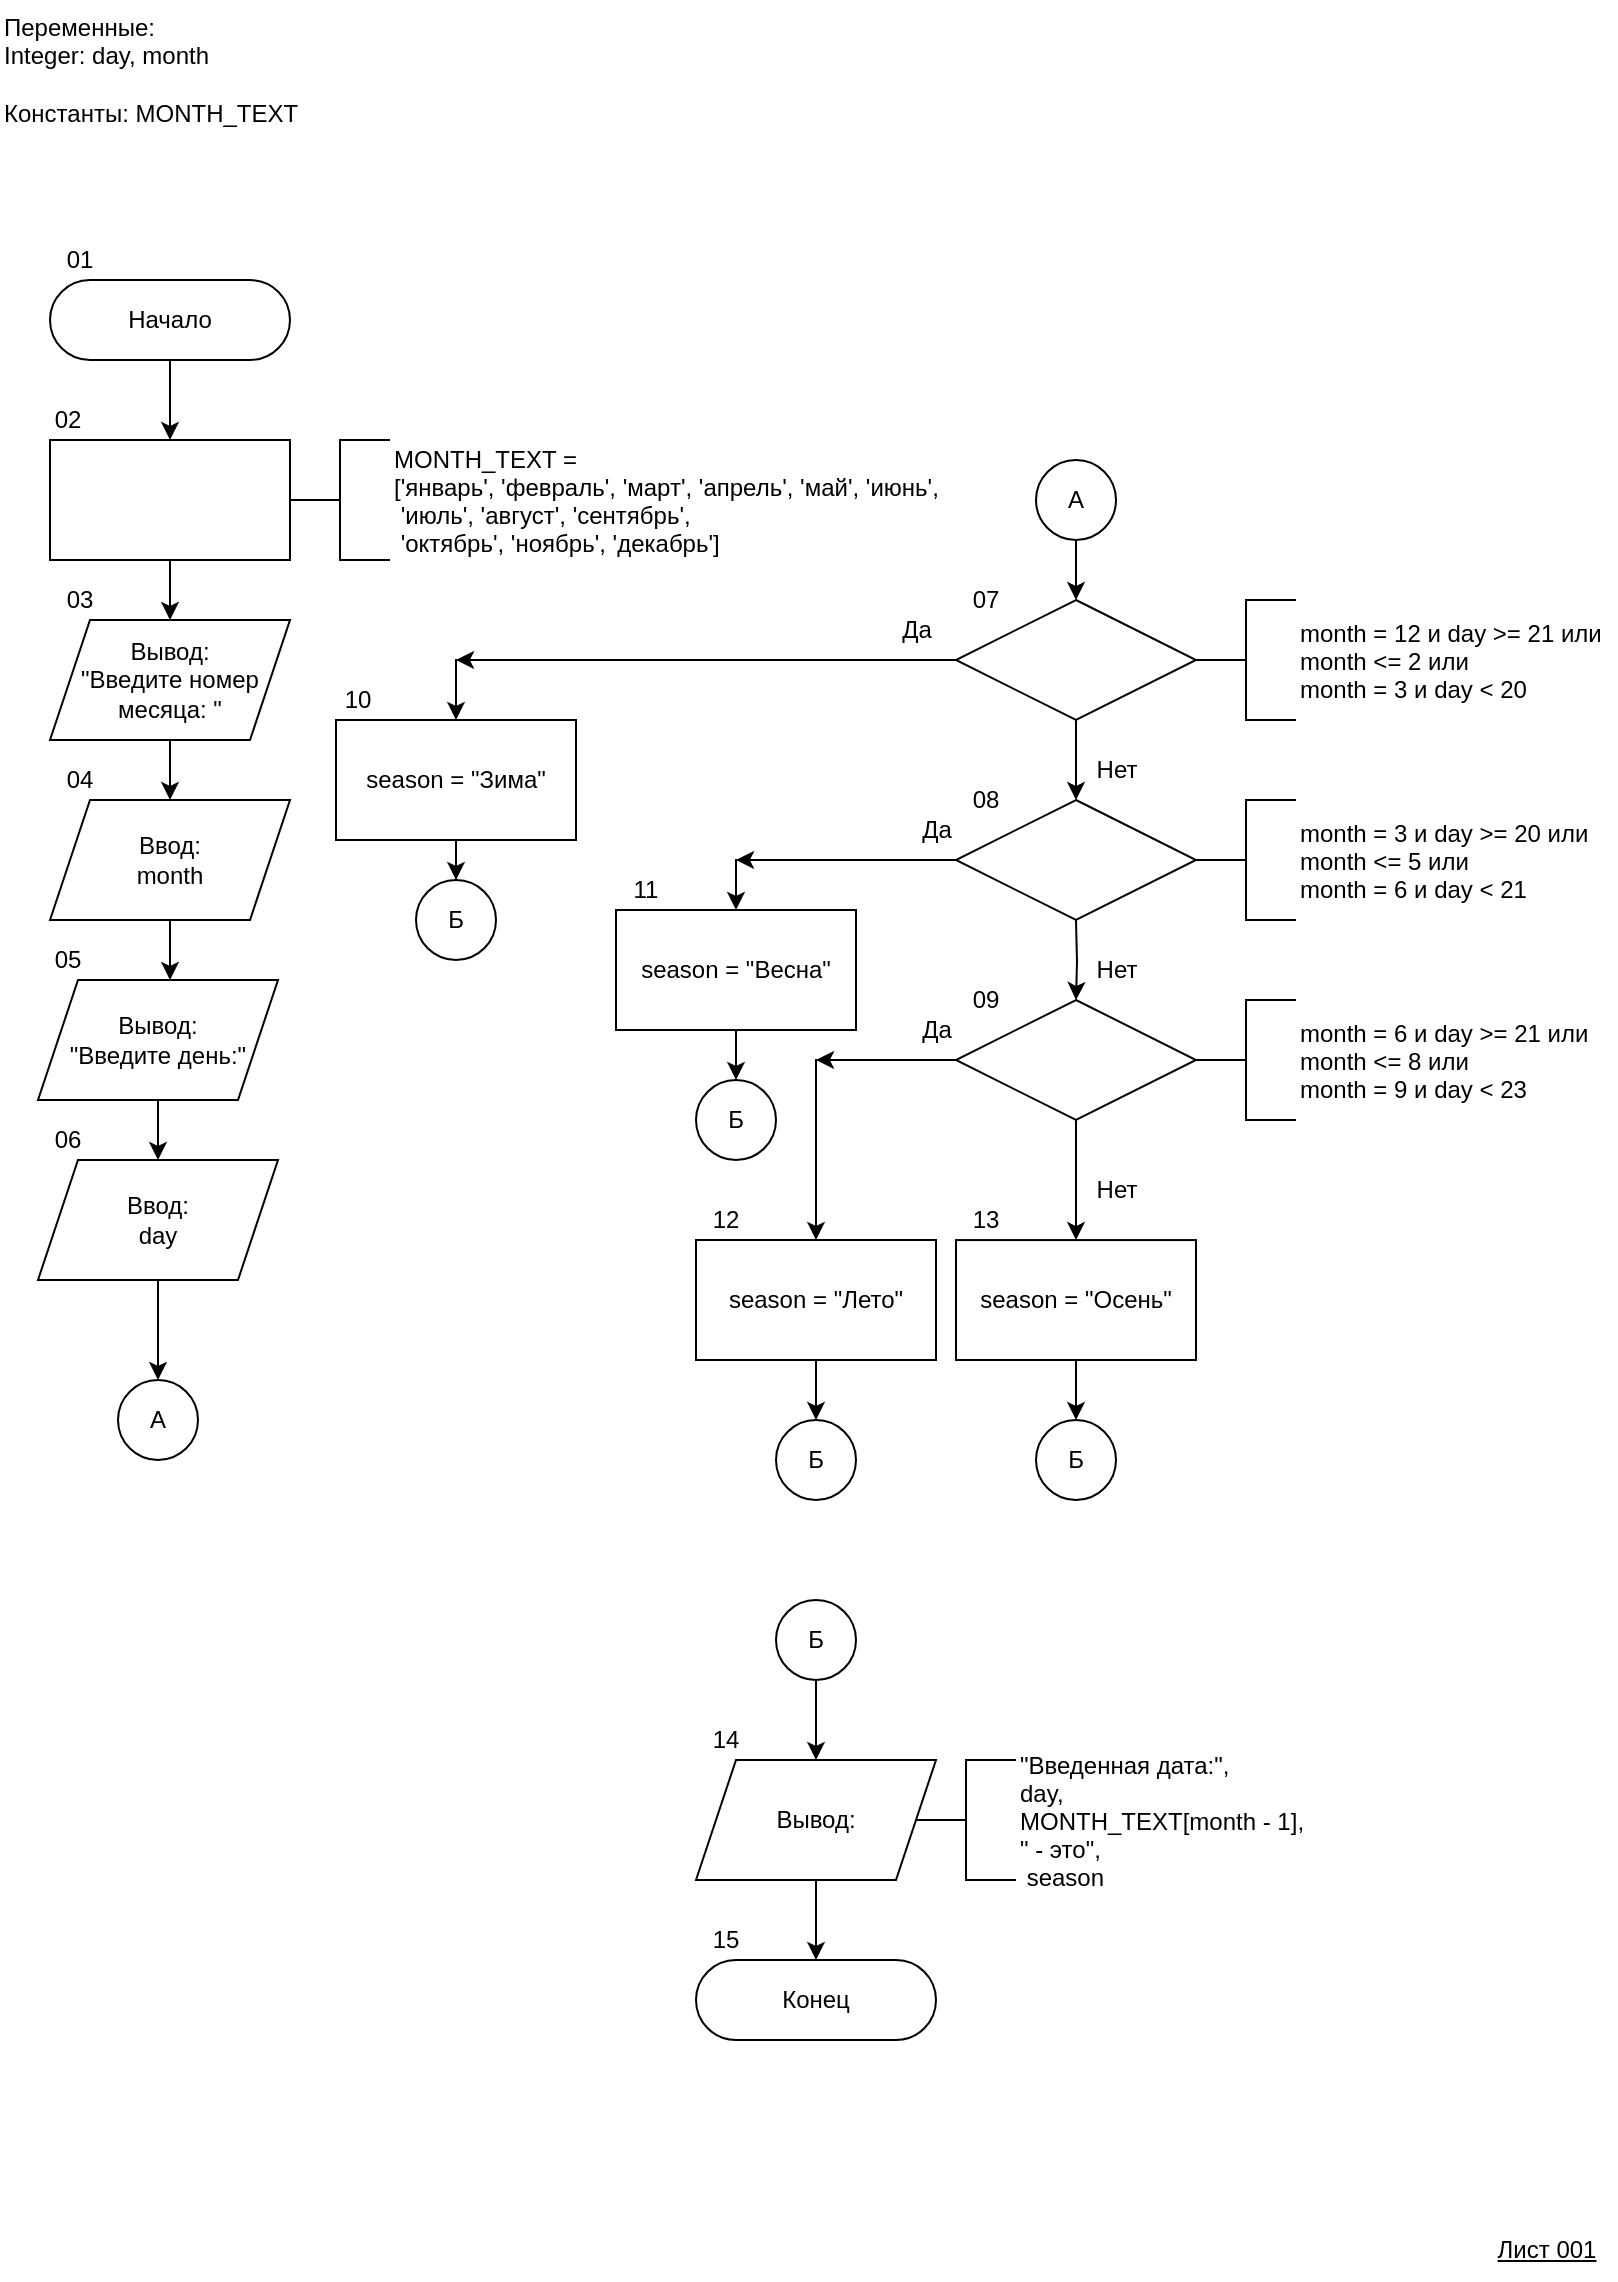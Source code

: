<mxfile version="24.7.17">
  <diagram name="Страница — 1" id="wV0XFa-zCD4zoPqH0Q1X">
    <mxGraphModel dx="1867" dy="995" grid="1" gridSize="10" guides="1" tooltips="1" connect="1" arrows="1" fold="1" page="1" pageScale="1" pageWidth="827" pageHeight="1169" background="none" math="0" shadow="0">
      <root>
        <mxCell id="0" />
        <mxCell id="1" parent="0" />
        <mxCell id="Y7LtaQ1cfyrESWKCkHlo-4" style="edgeStyle=orthogonalEdgeStyle;rounded=0;orthogonalLoop=1;jettySize=auto;html=1;entryX=0.5;entryY=0;entryDx=0;entryDy=0;" edge="1" parent="1" source="Y7LtaQ1cfyrESWKCkHlo-1" target="Y7LtaQ1cfyrESWKCkHlo-2">
          <mxGeometry relative="1" as="geometry" />
        </mxCell>
        <mxCell id="Y7LtaQ1cfyrESWKCkHlo-1" value="Начало" style="rounded=1;whiteSpace=wrap;html=1;arcSize=50;" vertex="1" parent="1">
          <mxGeometry x="37.0" y="160" width="120" height="40" as="geometry" />
        </mxCell>
        <mxCell id="Y7LtaQ1cfyrESWKCkHlo-15" style="edgeStyle=orthogonalEdgeStyle;rounded=0;orthogonalLoop=1;jettySize=auto;html=1;entryX=0.5;entryY=0;entryDx=0;entryDy=0;" edge="1" parent="1" source="Y7LtaQ1cfyrESWKCkHlo-2" target="Y7LtaQ1cfyrESWKCkHlo-6">
          <mxGeometry relative="1" as="geometry" />
        </mxCell>
        <mxCell id="Y7LtaQ1cfyrESWKCkHlo-2" value="" style="rounded=0;whiteSpace=wrap;html=1;" vertex="1" parent="1">
          <mxGeometry x="37.0" y="240" width="120" height="60" as="geometry" />
        </mxCell>
        <mxCell id="Y7LtaQ1cfyrESWKCkHlo-3" value="MONTH_TEXT = &#xa;[&#39;январь&#39;, &#39;февраль&#39;, &#39;март&#39;, &#39;апрель&#39;, &#39;май&#39;, &#39;июнь&#39;, &#xa; &#39;июль&#39;, &#39;август&#39;, &#39;сентябрь&#39;,&#xa; &#39;октябрь&#39;, &#39;ноябрь&#39;, &#39;декабрь&#39;] " style="strokeWidth=1;shape=mxgraph.flowchart.annotation_2;align=left;labelPosition=right;pointerEvents=1;" vertex="1" parent="1">
          <mxGeometry x="157" y="240" width="50" height="60" as="geometry" />
        </mxCell>
        <mxCell id="Y7LtaQ1cfyrESWKCkHlo-5" style="edgeStyle=orthogonalEdgeStyle;rounded=0;orthogonalLoop=1;jettySize=auto;html=1;entryX=0.5;entryY=0;entryDx=0;entryDy=0;" edge="1" source="Y7LtaQ1cfyrESWKCkHlo-6" target="Y7LtaQ1cfyrESWKCkHlo-7" parent="1">
          <mxGeometry relative="1" as="geometry" />
        </mxCell>
        <mxCell id="Y7LtaQ1cfyrESWKCkHlo-6" value="&lt;div&gt;Вывод:&lt;/div&gt;&lt;div&gt;&quot;Введите номер месяца: &quot;&lt;br&gt;&lt;/div&gt;" style="shape=parallelogram;perimeter=parallelogramPerimeter;whiteSpace=wrap;html=1;fixedSize=1;" vertex="1" parent="1">
          <mxGeometry x="37" y="330" width="120" height="60" as="geometry" />
        </mxCell>
        <mxCell id="Y7LtaQ1cfyrESWKCkHlo-7" value="Ввод:&lt;div&gt;month&lt;/div&gt;" style="shape=parallelogram;perimeter=parallelogramPerimeter;whiteSpace=wrap;html=1;fixedSize=1;" vertex="1" parent="1">
          <mxGeometry x="37" y="420" width="120" height="60" as="geometry" />
        </mxCell>
        <mxCell id="Y7LtaQ1cfyrESWKCkHlo-8" style="edgeStyle=orthogonalEdgeStyle;rounded=0;orthogonalLoop=1;jettySize=auto;html=1;entryX=0.5;entryY=0;entryDx=0;entryDy=0;" edge="1" source="Y7LtaQ1cfyrESWKCkHlo-9" target="Y7LtaQ1cfyrESWKCkHlo-10" parent="1">
          <mxGeometry relative="1" as="geometry" />
        </mxCell>
        <mxCell id="Y7LtaQ1cfyrESWKCkHlo-9" value="&lt;div&gt;Вывод:&lt;/div&gt;&lt;div&gt;&quot;Введите день:&quot;&lt;br&gt;&lt;/div&gt;" style="shape=parallelogram;perimeter=parallelogramPerimeter;whiteSpace=wrap;html=1;fixedSize=1;" vertex="1" parent="1">
          <mxGeometry x="31" y="510" width="120" height="60" as="geometry" />
        </mxCell>
        <mxCell id="Y7LtaQ1cfyrESWKCkHlo-14" style="edgeStyle=orthogonalEdgeStyle;rounded=0;orthogonalLoop=1;jettySize=auto;html=1;entryX=0.5;entryY=0;entryDx=0;entryDy=0;" edge="1" parent="1" source="Y7LtaQ1cfyrESWKCkHlo-10" target="Y7LtaQ1cfyrESWKCkHlo-13">
          <mxGeometry relative="1" as="geometry" />
        </mxCell>
        <mxCell id="Y7LtaQ1cfyrESWKCkHlo-10" value="Ввод:&lt;div&gt;day&lt;/div&gt;" style="shape=parallelogram;perimeter=parallelogramPerimeter;whiteSpace=wrap;html=1;fixedSize=1;" vertex="1" parent="1">
          <mxGeometry x="31" y="600" width="120" height="60" as="geometry" />
        </mxCell>
        <mxCell id="Y7LtaQ1cfyrESWKCkHlo-12" style="edgeStyle=orthogonalEdgeStyle;rounded=0;orthogonalLoop=1;jettySize=auto;html=1;entryX=0.55;entryY=0;entryDx=0;entryDy=0;entryPerimeter=0;" edge="1" parent="1" source="Y7LtaQ1cfyrESWKCkHlo-7" target="Y7LtaQ1cfyrESWKCkHlo-9">
          <mxGeometry relative="1" as="geometry" />
        </mxCell>
        <mxCell id="Y7LtaQ1cfyrESWKCkHlo-13" value="А" style="ellipse;whiteSpace=wrap;html=1;aspect=fixed;" vertex="1" parent="1">
          <mxGeometry x="71" y="710" width="40" height="40" as="geometry" />
        </mxCell>
        <mxCell id="Y7LtaQ1cfyrESWKCkHlo-19" style="edgeStyle=orthogonalEdgeStyle;rounded=0;orthogonalLoop=1;jettySize=auto;html=1;entryX=0.5;entryY=0;entryDx=0;entryDy=0;" edge="1" parent="1" source="Y7LtaQ1cfyrESWKCkHlo-16" target="Y7LtaQ1cfyrESWKCkHlo-17">
          <mxGeometry relative="1" as="geometry" />
        </mxCell>
        <mxCell id="Y7LtaQ1cfyrESWKCkHlo-16" value="А" style="ellipse;whiteSpace=wrap;html=1;aspect=fixed;" vertex="1" parent="1">
          <mxGeometry x="530" y="250" width="40" height="40" as="geometry" />
        </mxCell>
        <mxCell id="Y7LtaQ1cfyrESWKCkHlo-50" style="edgeStyle=orthogonalEdgeStyle;rounded=0;orthogonalLoop=1;jettySize=auto;html=1;entryX=0.5;entryY=0;entryDx=0;entryDy=0;" edge="1" parent="1" source="Y7LtaQ1cfyrESWKCkHlo-17" target="Y7LtaQ1cfyrESWKCkHlo-48">
          <mxGeometry relative="1" as="geometry" />
        </mxCell>
        <mxCell id="Y7LtaQ1cfyrESWKCkHlo-57" style="edgeStyle=orthogonalEdgeStyle;rounded=0;orthogonalLoop=1;jettySize=auto;html=1;entryX=0.5;entryY=0;entryDx=0;entryDy=0;" edge="1" parent="1" source="Y7LtaQ1cfyrESWKCkHlo-17" target="Y7LtaQ1cfyrESWKCkHlo-56">
          <mxGeometry relative="1" as="geometry" />
        </mxCell>
        <mxCell id="Y7LtaQ1cfyrESWKCkHlo-17" value="" style="rhombus;whiteSpace=wrap;html=1;" vertex="1" parent="1">
          <mxGeometry x="490.0" y="320" width="120" height="60" as="geometry" />
        </mxCell>
        <mxCell id="Y7LtaQ1cfyrESWKCkHlo-47" value="month = 12 и day &gt;= 21 или&#xa;month &lt;= 2 или&#xa;month = 3 и day &lt; 20" style="strokeWidth=1;shape=mxgraph.flowchart.annotation_2;align=left;labelPosition=right;pointerEvents=1;" vertex="1" parent="1">
          <mxGeometry x="610" y="320" width="50" height="60" as="geometry" />
        </mxCell>
        <mxCell id="Y7LtaQ1cfyrESWKCkHlo-59" style="edgeStyle=orthogonalEdgeStyle;rounded=0;orthogonalLoop=1;jettySize=auto;html=1;entryX=0.5;entryY=0;entryDx=0;entryDy=0;" edge="1" parent="1" source="Y7LtaQ1cfyrESWKCkHlo-48" target="Y7LtaQ1cfyrESWKCkHlo-58">
          <mxGeometry relative="1" as="geometry" />
        </mxCell>
        <mxCell id="Y7LtaQ1cfyrESWKCkHlo-48" value="" style="rhombus;whiteSpace=wrap;html=1;" vertex="1" parent="1">
          <mxGeometry x="490.0" y="420" width="120" height="60" as="geometry" />
        </mxCell>
        <mxCell id="Y7LtaQ1cfyrESWKCkHlo-49" value="month = 3 и day &gt;= 20 или&#xa;month &lt;= 5 или&#xa;month = 6 и day &lt; 21" style="strokeWidth=1;shape=mxgraph.flowchart.annotation_2;align=left;labelPosition=right;pointerEvents=1;" vertex="1" parent="1">
          <mxGeometry x="610" y="420" width="50" height="60" as="geometry" />
        </mxCell>
        <mxCell id="Y7LtaQ1cfyrESWKCkHlo-51" style="edgeStyle=orthogonalEdgeStyle;rounded=0;orthogonalLoop=1;jettySize=auto;html=1;entryX=0.5;entryY=0;entryDx=0;entryDy=0;" edge="1" target="Y7LtaQ1cfyrESWKCkHlo-52" parent="1">
          <mxGeometry relative="1" as="geometry">
            <mxPoint x="550" y="480" as="sourcePoint" />
          </mxGeometry>
        </mxCell>
        <mxCell id="Y7LtaQ1cfyrESWKCkHlo-61" style="edgeStyle=orthogonalEdgeStyle;rounded=0;orthogonalLoop=1;jettySize=auto;html=1;entryX=0.5;entryY=0;entryDx=0;entryDy=0;" edge="1" parent="1" source="Y7LtaQ1cfyrESWKCkHlo-52" target="Y7LtaQ1cfyrESWKCkHlo-60">
          <mxGeometry relative="1" as="geometry" />
        </mxCell>
        <mxCell id="Y7LtaQ1cfyrESWKCkHlo-64" style="edgeStyle=orthogonalEdgeStyle;rounded=0;orthogonalLoop=1;jettySize=auto;html=1;entryX=0.5;entryY=0;entryDx=0;entryDy=0;" edge="1" parent="1" source="Y7LtaQ1cfyrESWKCkHlo-52" target="Y7LtaQ1cfyrESWKCkHlo-63">
          <mxGeometry relative="1" as="geometry" />
        </mxCell>
        <mxCell id="Y7LtaQ1cfyrESWKCkHlo-52" value="" style="rhombus;whiteSpace=wrap;html=1;" vertex="1" parent="1">
          <mxGeometry x="490.0" y="520" width="120" height="60" as="geometry" />
        </mxCell>
        <mxCell id="Y7LtaQ1cfyrESWKCkHlo-53" value="month = 6 и day &gt;= 21 или&#xa;month &lt;= 8 или&#xa;month = 9 и day &lt; 23" style="strokeWidth=1;shape=mxgraph.flowchart.annotation_2;align=left;labelPosition=right;pointerEvents=1;" vertex="1" parent="1">
          <mxGeometry x="610" y="520" width="50" height="60" as="geometry" />
        </mxCell>
        <mxCell id="Y7LtaQ1cfyrESWKCkHlo-54" value="Нет" style="text;html=1;align=center;verticalAlign=middle;resizable=0;points=[];autosize=1;strokeColor=none;fillColor=none;" vertex="1" parent="1">
          <mxGeometry x="550" y="390" width="40" height="30" as="geometry" />
        </mxCell>
        <mxCell id="Y7LtaQ1cfyrESWKCkHlo-55" value="Нет" style="text;html=1;align=center;verticalAlign=middle;resizable=0;points=[];autosize=1;strokeColor=none;fillColor=none;" vertex="1" parent="1">
          <mxGeometry x="550" y="490" width="40" height="30" as="geometry" />
        </mxCell>
        <mxCell id="Y7LtaQ1cfyrESWKCkHlo-66" style="edgeStyle=orthogonalEdgeStyle;rounded=0;orthogonalLoop=1;jettySize=auto;html=1;" edge="1" parent="1" source="Y7LtaQ1cfyrESWKCkHlo-56" target="Y7LtaQ1cfyrESWKCkHlo-65">
          <mxGeometry relative="1" as="geometry" />
        </mxCell>
        <mxCell id="Y7LtaQ1cfyrESWKCkHlo-56" value="season = &quot;Зима&quot;" style="rounded=0;whiteSpace=wrap;html=1;" vertex="1" parent="1">
          <mxGeometry x="180.0" y="380" width="120" height="60" as="geometry" />
        </mxCell>
        <mxCell id="Y7LtaQ1cfyrESWKCkHlo-69" style="edgeStyle=orthogonalEdgeStyle;rounded=0;orthogonalLoop=1;jettySize=auto;html=1;entryX=0.5;entryY=0;entryDx=0;entryDy=0;" edge="1" parent="1" source="Y7LtaQ1cfyrESWKCkHlo-58" target="Y7LtaQ1cfyrESWKCkHlo-68">
          <mxGeometry relative="1" as="geometry" />
        </mxCell>
        <mxCell id="Y7LtaQ1cfyrESWKCkHlo-58" value="season = &quot;Весна&quot;" style="rounded=0;whiteSpace=wrap;html=1;" vertex="1" parent="1">
          <mxGeometry x="320.0" y="475" width="120" height="60" as="geometry" />
        </mxCell>
        <mxCell id="Y7LtaQ1cfyrESWKCkHlo-75" style="edgeStyle=orthogonalEdgeStyle;rounded=0;orthogonalLoop=1;jettySize=auto;html=1;entryX=0.5;entryY=0;entryDx=0;entryDy=0;" edge="1" parent="1" source="Y7LtaQ1cfyrESWKCkHlo-60" target="Y7LtaQ1cfyrESWKCkHlo-73">
          <mxGeometry relative="1" as="geometry" />
        </mxCell>
        <mxCell id="Y7LtaQ1cfyrESWKCkHlo-60" value="season = &quot;Лето&quot;" style="rounded=0;whiteSpace=wrap;html=1;" vertex="1" parent="1">
          <mxGeometry x="360.0" y="640" width="120" height="60" as="geometry" />
        </mxCell>
        <mxCell id="Y7LtaQ1cfyrESWKCkHlo-76" style="edgeStyle=orthogonalEdgeStyle;rounded=0;orthogonalLoop=1;jettySize=auto;html=1;entryX=0.5;entryY=0;entryDx=0;entryDy=0;" edge="1" parent="1" source="Y7LtaQ1cfyrESWKCkHlo-63" target="Y7LtaQ1cfyrESWKCkHlo-74">
          <mxGeometry relative="1" as="geometry" />
        </mxCell>
        <mxCell id="Y7LtaQ1cfyrESWKCkHlo-63" value="season = &quot;Осень&quot;" style="rounded=0;whiteSpace=wrap;html=1;" vertex="1" parent="1">
          <mxGeometry x="490" y="640.04" width="120" height="59.96" as="geometry" />
        </mxCell>
        <mxCell id="Y7LtaQ1cfyrESWKCkHlo-65" value="Б" style="ellipse;whiteSpace=wrap;html=1;aspect=fixed;" vertex="1" parent="1">
          <mxGeometry x="220" y="460" width="40" height="40" as="geometry" />
        </mxCell>
        <mxCell id="Y7LtaQ1cfyrESWKCkHlo-68" value="Б" style="ellipse;whiteSpace=wrap;html=1;aspect=fixed;" vertex="1" parent="1">
          <mxGeometry x="360" y="560" width="40" height="40" as="geometry" />
        </mxCell>
        <mxCell id="Y7LtaQ1cfyrESWKCkHlo-70" value="Да" style="text;html=1;align=center;verticalAlign=middle;resizable=0;points=[];autosize=1;strokeColor=none;fillColor=none;" vertex="1" parent="1">
          <mxGeometry x="450" y="320" width="40" height="30" as="geometry" />
        </mxCell>
        <mxCell id="Y7LtaQ1cfyrESWKCkHlo-71" value="Да" style="text;html=1;align=center;verticalAlign=middle;resizable=0;points=[];autosize=1;strokeColor=none;fillColor=none;" vertex="1" parent="1">
          <mxGeometry x="460" y="420" width="40" height="30" as="geometry" />
        </mxCell>
        <mxCell id="Y7LtaQ1cfyrESWKCkHlo-72" value="Да" style="text;html=1;align=center;verticalAlign=middle;resizable=0;points=[];autosize=1;strokeColor=none;fillColor=none;" vertex="1" parent="1">
          <mxGeometry x="460" y="520" width="40" height="30" as="geometry" />
        </mxCell>
        <mxCell id="Y7LtaQ1cfyrESWKCkHlo-73" value="Б" style="ellipse;whiteSpace=wrap;html=1;aspect=fixed;" vertex="1" parent="1">
          <mxGeometry x="400" y="730" width="40" height="40" as="geometry" />
        </mxCell>
        <mxCell id="Y7LtaQ1cfyrESWKCkHlo-74" value="Б" style="ellipse;whiteSpace=wrap;html=1;aspect=fixed;" vertex="1" parent="1">
          <mxGeometry x="530" y="730" width="40" height="40" as="geometry" />
        </mxCell>
        <mxCell id="Y7LtaQ1cfyrESWKCkHlo-77" value="Нет" style="text;html=1;align=center;verticalAlign=middle;resizable=0;points=[];autosize=1;strokeColor=none;fillColor=none;" vertex="1" parent="1">
          <mxGeometry x="550" y="600" width="40" height="30" as="geometry" />
        </mxCell>
        <mxCell id="Y7LtaQ1cfyrESWKCkHlo-78" value="" style="endArrow=classic;html=1;rounded=0;" edge="1" parent="1">
          <mxGeometry width="50" height="50" relative="1" as="geometry">
            <mxPoint x="460.0" y="550" as="sourcePoint" />
            <mxPoint x="420.0" y="550" as="targetPoint" />
          </mxGeometry>
        </mxCell>
        <mxCell id="Y7LtaQ1cfyrESWKCkHlo-79" value="" style="endArrow=classic;html=1;rounded=0;" edge="1" parent="1">
          <mxGeometry width="50" height="50" relative="1" as="geometry">
            <mxPoint x="420.0" y="450" as="sourcePoint" />
            <mxPoint x="380.0" y="450" as="targetPoint" />
          </mxGeometry>
        </mxCell>
        <mxCell id="Y7LtaQ1cfyrESWKCkHlo-80" value="" style="endArrow=classic;html=1;rounded=0;" edge="1" parent="1">
          <mxGeometry width="50" height="50" relative="1" as="geometry">
            <mxPoint x="280.0" y="350" as="sourcePoint" />
            <mxPoint x="240.0" y="350" as="targetPoint" />
          </mxGeometry>
        </mxCell>
        <mxCell id="Y7LtaQ1cfyrESWKCkHlo-82" value="Б" style="ellipse;whiteSpace=wrap;html=1;aspect=fixed;" vertex="1" parent="1">
          <mxGeometry x="400" y="820" width="40" height="40" as="geometry" />
        </mxCell>
        <mxCell id="Y7LtaQ1cfyrESWKCkHlo-88" style="edgeStyle=orthogonalEdgeStyle;rounded=0;orthogonalLoop=1;jettySize=auto;html=1;" edge="1" parent="1" source="Y7LtaQ1cfyrESWKCkHlo-85" target="Y7LtaQ1cfyrESWKCkHlo-87">
          <mxGeometry relative="1" as="geometry" />
        </mxCell>
        <mxCell id="Y7LtaQ1cfyrESWKCkHlo-85" value="&lt;div&gt;Вывод:&lt;/div&gt;" style="shape=parallelogram;perimeter=parallelogramPerimeter;whiteSpace=wrap;html=1;fixedSize=1;" vertex="1" parent="1">
          <mxGeometry x="360.0" y="900" width="120" height="60" as="geometry" />
        </mxCell>
        <mxCell id="Y7LtaQ1cfyrESWKCkHlo-86" value="&quot;Введенная дата:&quot;,&#xa;day,&#xa;MONTH_TEXT[month - 1],&#xa;&quot; - это&quot;,&#xa; season" style="strokeWidth=1;shape=mxgraph.flowchart.annotation_2;align=left;labelPosition=right;pointerEvents=1;" vertex="1" parent="1">
          <mxGeometry x="470.0" y="900" width="50" height="60" as="geometry" />
        </mxCell>
        <mxCell id="Y7LtaQ1cfyrESWKCkHlo-87" value="Конец" style="rounded=1;whiteSpace=wrap;html=1;arcSize=50;" vertex="1" parent="1">
          <mxGeometry x="360.0" y="1000" width="120" height="40" as="geometry" />
        </mxCell>
        <mxCell id="Y7LtaQ1cfyrESWKCkHlo-89" value="01" style="text;html=1;align=center;verticalAlign=middle;whiteSpace=wrap;rounded=0;" vertex="1" parent="1">
          <mxGeometry x="37" y="140" width="30" height="20" as="geometry" />
        </mxCell>
        <mxCell id="Y7LtaQ1cfyrESWKCkHlo-90" value="02" style="text;html=1;align=center;verticalAlign=middle;whiteSpace=wrap;rounded=0;" vertex="1" parent="1">
          <mxGeometry x="31" y="220" width="30" height="20" as="geometry" />
        </mxCell>
        <mxCell id="Y7LtaQ1cfyrESWKCkHlo-91" value="03" style="text;html=1;align=center;verticalAlign=middle;whiteSpace=wrap;rounded=0;" vertex="1" parent="1">
          <mxGeometry x="37" y="310" width="30" height="20" as="geometry" />
        </mxCell>
        <mxCell id="Y7LtaQ1cfyrESWKCkHlo-92" value="04" style="text;html=1;align=center;verticalAlign=middle;whiteSpace=wrap;rounded=0;" vertex="1" parent="1">
          <mxGeometry x="37" y="400" width="30" height="20" as="geometry" />
        </mxCell>
        <mxCell id="Y7LtaQ1cfyrESWKCkHlo-93" value="05" style="text;html=1;align=center;verticalAlign=middle;whiteSpace=wrap;rounded=0;" vertex="1" parent="1">
          <mxGeometry x="31" y="490" width="30" height="20" as="geometry" />
        </mxCell>
        <mxCell id="Y7LtaQ1cfyrESWKCkHlo-95" value="06" style="text;html=1;align=center;verticalAlign=middle;whiteSpace=wrap;rounded=0;" vertex="1" parent="1">
          <mxGeometry x="31" y="580" width="30" height="20" as="geometry" />
        </mxCell>
        <mxCell id="Y7LtaQ1cfyrESWKCkHlo-96" value="10" style="text;html=1;align=center;verticalAlign=middle;whiteSpace=wrap;rounded=0;" vertex="1" parent="1">
          <mxGeometry x="176" y="360" width="30" height="20" as="geometry" />
        </mxCell>
        <mxCell id="Y7LtaQ1cfyrESWKCkHlo-97" value="11" style="text;html=1;align=center;verticalAlign=middle;whiteSpace=wrap;rounded=0;" vertex="1" parent="1">
          <mxGeometry x="320" y="455" width="30" height="20" as="geometry" />
        </mxCell>
        <mxCell id="Y7LtaQ1cfyrESWKCkHlo-98" value="07" style="text;html=1;align=center;verticalAlign=middle;whiteSpace=wrap;rounded=0;" vertex="1" parent="1">
          <mxGeometry x="490" y="310" width="30" height="20" as="geometry" />
        </mxCell>
        <mxCell id="Y7LtaQ1cfyrESWKCkHlo-99" value="08" style="text;html=1;align=center;verticalAlign=middle;whiteSpace=wrap;rounded=0;" vertex="1" parent="1">
          <mxGeometry x="490" y="410" width="30" height="20" as="geometry" />
        </mxCell>
        <mxCell id="Y7LtaQ1cfyrESWKCkHlo-100" value="09" style="text;html=1;align=center;verticalAlign=middle;whiteSpace=wrap;rounded=0;" vertex="1" parent="1">
          <mxGeometry x="490" y="510" width="30" height="20" as="geometry" />
        </mxCell>
        <mxCell id="Y7LtaQ1cfyrESWKCkHlo-101" value="12" style="text;html=1;align=center;verticalAlign=middle;whiteSpace=wrap;rounded=0;" vertex="1" parent="1">
          <mxGeometry x="360" y="620" width="30" height="20" as="geometry" />
        </mxCell>
        <mxCell id="Y7LtaQ1cfyrESWKCkHlo-102" value="13" style="text;html=1;align=center;verticalAlign=middle;whiteSpace=wrap;rounded=0;" vertex="1" parent="1">
          <mxGeometry x="490" y="620" width="30" height="20" as="geometry" />
        </mxCell>
        <mxCell id="Y7LtaQ1cfyrESWKCkHlo-103" value="14" style="text;html=1;align=center;verticalAlign=middle;whiteSpace=wrap;rounded=0;" vertex="1" parent="1">
          <mxGeometry x="360" y="880" width="30" height="20" as="geometry" />
        </mxCell>
        <mxCell id="Y7LtaQ1cfyrESWKCkHlo-104" value="15" style="text;html=1;align=center;verticalAlign=middle;whiteSpace=wrap;rounded=0;" vertex="1" parent="1">
          <mxGeometry x="360" y="980" width="30" height="20" as="geometry" />
        </mxCell>
        <mxCell id="Y7LtaQ1cfyrESWKCkHlo-105" value="&lt;div&gt;Лист 001&lt;/div&gt;" style="text;html=1;align=center;verticalAlign=middle;resizable=0;points=[];autosize=1;strokeColor=none;fillColor=none;fontStyle=4" vertex="1" parent="1">
          <mxGeometry x="750" y="1130.0" width="70" height="30" as="geometry" />
        </mxCell>
        <mxCell id="Y7LtaQ1cfyrESWKCkHlo-106" value="Переменные:&lt;div&gt;Integer: day, month&lt;/div&gt;&lt;div&gt;&lt;br&gt;&lt;/div&gt;&lt;div&gt;Константы:&amp;nbsp;&lt;span style=&quot;background-color: initial;&quot;&gt;MONTH_TEXT&amp;nbsp;&lt;/span&gt;&lt;/div&gt;" style="text;html=1;align=left;verticalAlign=middle;resizable=0;points=[];autosize=1;strokeColor=none;fillColor=none;" vertex="1" parent="1">
          <mxGeometry x="12" y="20" width="170" height="70" as="geometry" />
        </mxCell>
        <mxCell id="Y7LtaQ1cfyrESWKCkHlo-109" value="" style="endArrow=classic;html=1;rounded=0;" edge="1" parent="1">
          <mxGeometry width="50" height="50" relative="1" as="geometry">
            <mxPoint x="420.0" y="860" as="sourcePoint" />
            <mxPoint x="420.0" y="900" as="targetPoint" />
          </mxGeometry>
        </mxCell>
      </root>
    </mxGraphModel>
  </diagram>
</mxfile>

